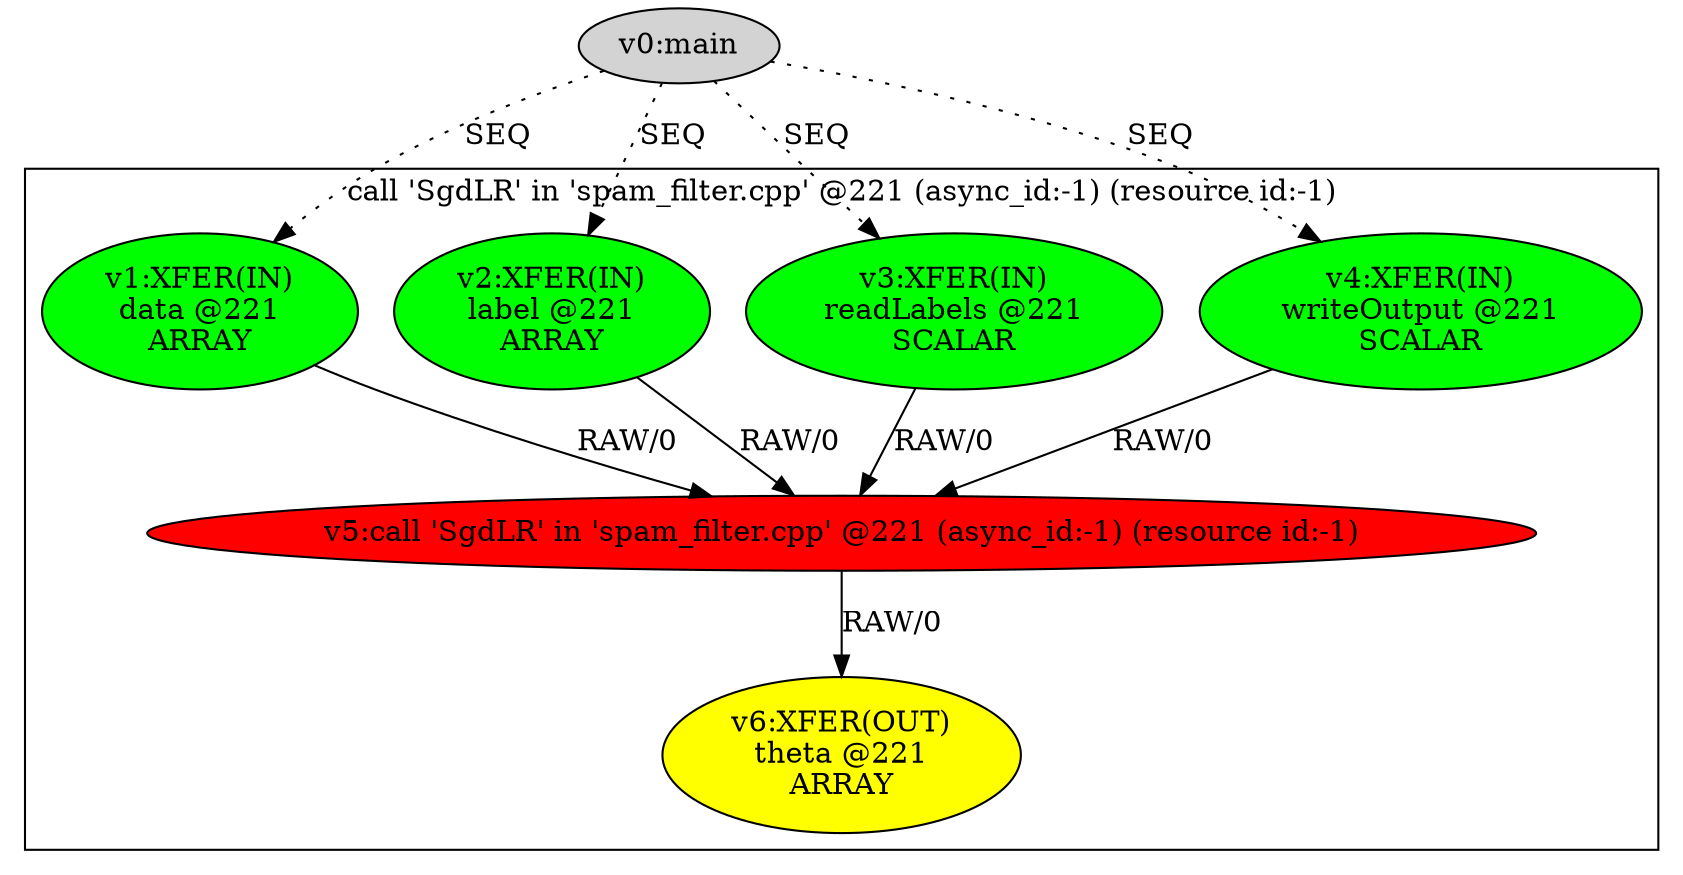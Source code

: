 digraph dm_graph {
v0 [label = "v0:main" ,style=filled];
v1 [label = "v1:XFER(IN)\ndata @221\nARRAY\n" ,style=filled,fillcolor = green];
v2 [label = "v2:XFER(IN)\nlabel @221\nARRAY\n" ,style=filled,fillcolor = green];
v3 [label = "v3:XFER(IN)\nreadLabels @221\nSCALAR\n" ,style=filled,fillcolor = green];
v4 [label = "v4:XFER(IN)\nwriteOutput @221\nSCALAR\n" ,style=filled,fillcolor = green];
v5 [label = "v5:call 'SgdLR' in 'spam_filter.cpp' @221 (async_id:-1) (resource id:-1)\n" ,style=filled,fillcolor = red];
v6 [label = "v6:XFER(OUT)\ntheta @221\nARRAY\n" ,style=filled,fillcolor = yellow];
subgraph cluster0 {
v1;
v2;
v3;
v4;
v5;
v6;
label = "call 'SgdLR' in 'spam_filter.cpp' @221 (async_id:-1) (resource id:-1)\n";
}
v1 -> v5 [label = "RAW/0"];
v2 -> v5 [label = "RAW/0"];
v3 -> v5 [label = "RAW/0"];
v4 -> v5 [label = "RAW/0"];
v5 -> v6 [label = "RAW/0"];
v0 -> v1 [label = "SEQ", style = dotted];
v0 -> v2 [label = "SEQ", style = dotted];
v0 -> v3 [label = "SEQ", style = dotted];
v0 -> v4 [label = "SEQ", style = dotted];
}

